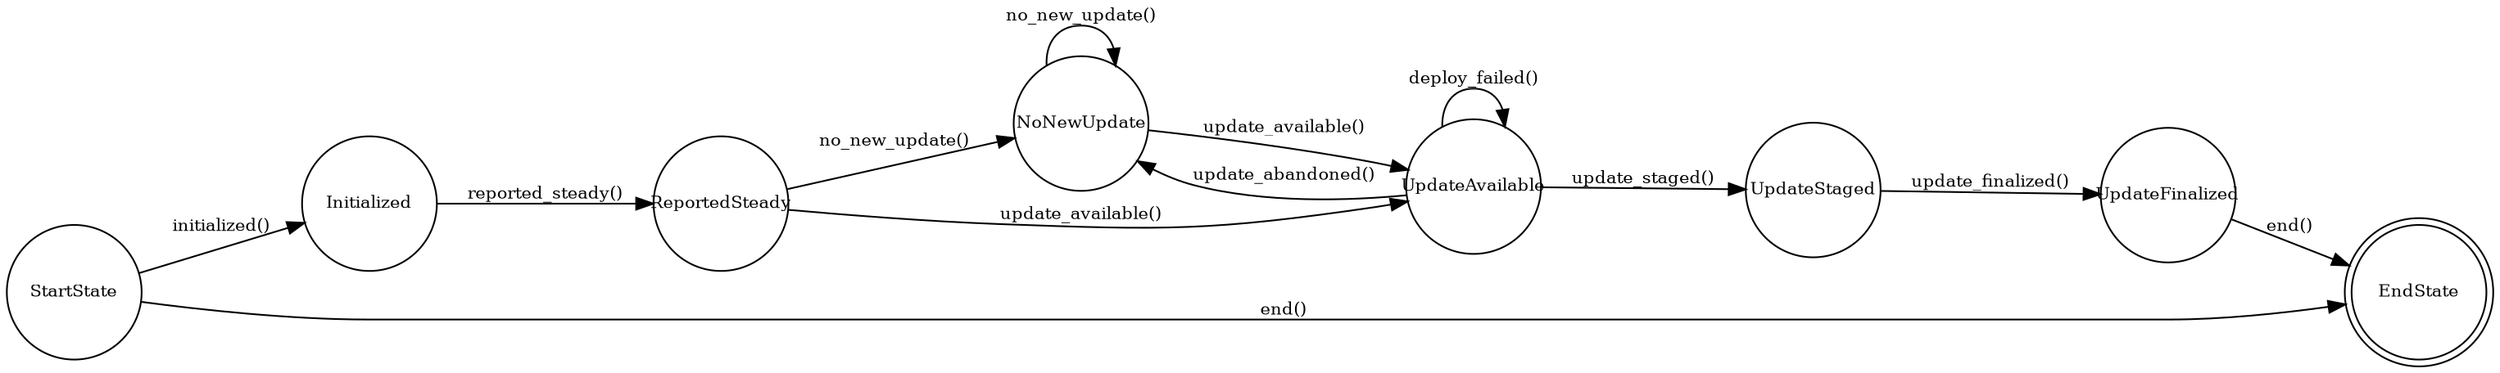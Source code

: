 # Render with: `dot -T png -o zincati-fsm.png zincati-fsm.dot`

digraph finite_state_machine {
    rankdir=LR;
    node [shape=circle, fontsize=10, fixedsize=true, width=1.1]; 
    edge [fontsize=10, fixedsize=true]; 

    node [label="StartState"] StartState;
    node [label="Initialized"] Initialized;
    node [label="ReportedSteady"] ReportedSteady;
    node [label="NoNewUpdate"] NoNewUpdate;
    node [label="UpdateAvailable"] UpdateAvailable;
    node [label="UpdateStaged"] UpdateStaged;
    node [label="UpdateFinalized"] UpdateFinalized;
    node [shape = doublecircle, label="EndState"] EndState;

    StartState -> Initialized [label="initialized()"];
    StartState -> EndState [label="end()"];

    Initialized -> ReportedSteady [label="reported_steady()"];

    ReportedSteady -> NoNewUpdate [label="no_new_update()"];
    ReportedSteady -> UpdateAvailable [label="update_available()"];

    NoNewUpdate -> NoNewUpdate [label="no_new_update()"];
    NoNewUpdate -> UpdateAvailable [label="update_available()"];

    UpdateAvailable -> UpdateAvailable [label="deploy_failed()"];
    UpdateAvailable -> NoNewUpdate [label="update_abandoned()"];
    UpdateAvailable -> UpdateStaged [label="update_staged()"];

    UpdateStaged -> UpdateFinalized [label="update_finalized()"];

    UpdateFinalized -> EndState [label="end()"];
}
